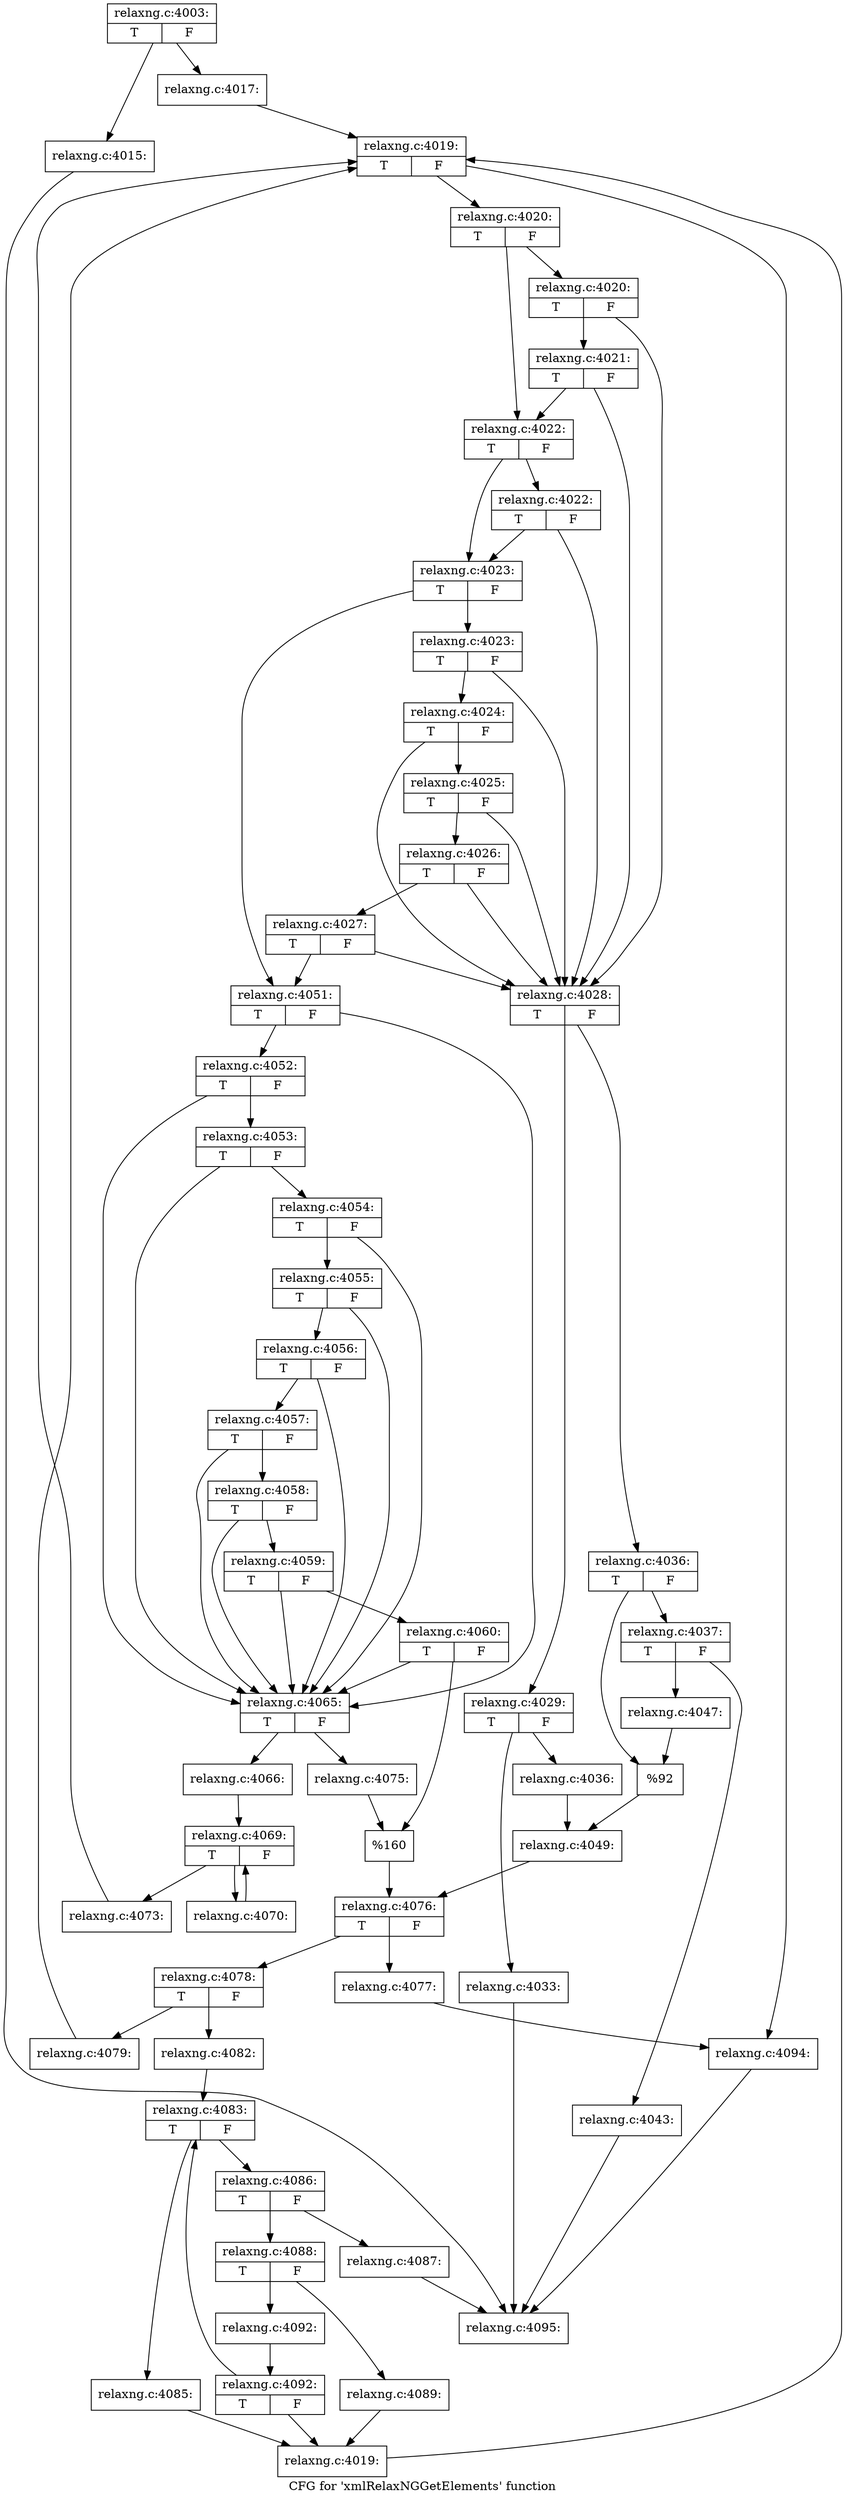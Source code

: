 digraph "CFG for 'xmlRelaxNGGetElements' function" {
	label="CFG for 'xmlRelaxNGGetElements' function";

	Node0x555e9c5666f0 [shape=record,label="{relaxng.c:4003:|{<s0>T|<s1>F}}"];
	Node0x555e9c5666f0 -> Node0x555e9c5747a0;
	Node0x555e9c5666f0 -> Node0x555e9c5747f0;
	Node0x555e9c5747a0 [shape=record,label="{relaxng.c:4015:}"];
	Node0x555e9c5747a0 -> Node0x555e9c566740;
	Node0x555e9c5747f0 [shape=record,label="{relaxng.c:4017:}"];
	Node0x555e9c5747f0 -> Node0x555e9c574ef0;
	Node0x555e9c574ef0 [shape=record,label="{relaxng.c:4019:|{<s0>T|<s1>F}}"];
	Node0x555e9c574ef0 -> Node0x555e9c5752f0;
	Node0x555e9c574ef0 -> Node0x555e9c575110;
	Node0x555e9c5752f0 [shape=record,label="{relaxng.c:4020:|{<s0>T|<s1>F}}"];
	Node0x555e9c5752f0 -> Node0x555e9c575690;
	Node0x555e9c5752f0 -> Node0x555e9c575610;
	Node0x555e9c575690 [shape=record,label="{relaxng.c:4020:|{<s0>T|<s1>F}}"];
	Node0x555e9c575690 -> Node0x555e9c5754a0;
	Node0x555e9c575690 -> Node0x555e9c575890;
	Node0x555e9c575890 [shape=record,label="{relaxng.c:4021:|{<s0>T|<s1>F}}"];
	Node0x555e9c575890 -> Node0x555e9c5754a0;
	Node0x555e9c575890 -> Node0x555e9c575610;
	Node0x555e9c575610 [shape=record,label="{relaxng.c:4022:|{<s0>T|<s1>F}}"];
	Node0x555e9c575610 -> Node0x555e9c575e30;
	Node0x555e9c575610 -> Node0x555e9c575590;
	Node0x555e9c575e30 [shape=record,label="{relaxng.c:4022:|{<s0>T|<s1>F}}"];
	Node0x555e9c575e30 -> Node0x555e9c5754a0;
	Node0x555e9c575e30 -> Node0x555e9c575590;
	Node0x555e9c575590 [shape=record,label="{relaxng.c:4023:|{<s0>T|<s1>F}}"];
	Node0x555e9c575590 -> Node0x555e9c5763e0;
	Node0x555e9c575590 -> Node0x555e9c575540;
	Node0x555e9c5763e0 [shape=record,label="{relaxng.c:4023:|{<s0>T|<s1>F}}"];
	Node0x555e9c5763e0 -> Node0x555e9c5754a0;
	Node0x555e9c5763e0 -> Node0x555e9c5767e0;
	Node0x555e9c5767e0 [shape=record,label="{relaxng.c:4024:|{<s0>T|<s1>F}}"];
	Node0x555e9c5767e0 -> Node0x555e9c5754a0;
	Node0x555e9c5767e0 -> Node0x555e9c576760;
	Node0x555e9c576760 [shape=record,label="{relaxng.c:4025:|{<s0>T|<s1>F}}"];
	Node0x555e9c576760 -> Node0x555e9c5754a0;
	Node0x555e9c576760 -> Node0x555e9c5766e0;
	Node0x555e9c5766e0 [shape=record,label="{relaxng.c:4026:|{<s0>T|<s1>F}}"];
	Node0x555e9c5766e0 -> Node0x555e9c5754a0;
	Node0x555e9c5766e0 -> Node0x555e9c576660;
	Node0x555e9c576660 [shape=record,label="{relaxng.c:4027:|{<s0>T|<s1>F}}"];
	Node0x555e9c576660 -> Node0x555e9c5754a0;
	Node0x555e9c576660 -> Node0x555e9c575540;
	Node0x555e9c5754a0 [shape=record,label="{relaxng.c:4028:|{<s0>T|<s1>F}}"];
	Node0x555e9c5754a0 -> Node0x555e9c577960;
	Node0x555e9c5754a0 -> Node0x555e9c577a00;
	Node0x555e9c577960 [shape=record,label="{relaxng.c:4029:|{<s0>T|<s1>F}}"];
	Node0x555e9c577960 -> Node0x555e9c578380;
	Node0x555e9c577960 -> Node0x555e9c5783d0;
	Node0x555e9c578380 [shape=record,label="{relaxng.c:4033:}"];
	Node0x555e9c578380 -> Node0x555e9c566740;
	Node0x555e9c5783d0 [shape=record,label="{relaxng.c:4036:}"];
	Node0x555e9c5783d0 -> Node0x555e9c5779b0;
	Node0x555e9c577a00 [shape=record,label="{relaxng.c:4036:|{<s0>T|<s1>F}}"];
	Node0x555e9c577a00 -> Node0x555e9c578cf0;
	Node0x555e9c577a00 -> Node0x555e9c578d40;
	Node0x555e9c578cf0 [shape=record,label="{relaxng.c:4037:|{<s0>T|<s1>F}}"];
	Node0x555e9c578cf0 -> Node0x555e9c579c00;
	Node0x555e9c578cf0 -> Node0x555e9c579c50;
	Node0x555e9c579c00 [shape=record,label="{relaxng.c:4043:}"];
	Node0x555e9c579c00 -> Node0x555e9c566740;
	Node0x555e9c579c50 [shape=record,label="{relaxng.c:4047:}"];
	Node0x555e9c579c50 -> Node0x555e9c578d40;
	Node0x555e9c578d40 [shape=record,label="{%92}"];
	Node0x555e9c578d40 -> Node0x555e9c5779b0;
	Node0x555e9c5779b0 [shape=record,label="{relaxng.c:4049:}"];
	Node0x555e9c5779b0 -> Node0x555e9c5754f0;
	Node0x555e9c575540 [shape=record,label="{relaxng.c:4051:|{<s0>T|<s1>F}}"];
	Node0x555e9c575540 -> Node0x555e9c57b040;
	Node0x555e9c575540 -> Node0x555e9c57b4e0;
	Node0x555e9c57b4e0 [shape=record,label="{relaxng.c:4052:|{<s0>T|<s1>F}}"];
	Node0x555e9c57b4e0 -> Node0x555e9c57b040;
	Node0x555e9c57b4e0 -> Node0x555e9c57b460;
	Node0x555e9c57b460 [shape=record,label="{relaxng.c:4053:|{<s0>T|<s1>F}}"];
	Node0x555e9c57b460 -> Node0x555e9c57b040;
	Node0x555e9c57b460 -> Node0x555e9c57b3e0;
	Node0x555e9c57b3e0 [shape=record,label="{relaxng.c:4054:|{<s0>T|<s1>F}}"];
	Node0x555e9c57b3e0 -> Node0x555e9c57b040;
	Node0x555e9c57b3e0 -> Node0x555e9c57b360;
	Node0x555e9c57b360 [shape=record,label="{relaxng.c:4055:|{<s0>T|<s1>F}}"];
	Node0x555e9c57b360 -> Node0x555e9c57b040;
	Node0x555e9c57b360 -> Node0x555e9c57b2e0;
	Node0x555e9c57b2e0 [shape=record,label="{relaxng.c:4056:|{<s0>T|<s1>F}}"];
	Node0x555e9c57b2e0 -> Node0x555e9c57b040;
	Node0x555e9c57b2e0 -> Node0x555e9c57b260;
	Node0x555e9c57b260 [shape=record,label="{relaxng.c:4057:|{<s0>T|<s1>F}}"];
	Node0x555e9c57b260 -> Node0x555e9c57b040;
	Node0x555e9c57b260 -> Node0x555e9c57b1e0;
	Node0x555e9c57b1e0 [shape=record,label="{relaxng.c:4058:|{<s0>T|<s1>F}}"];
	Node0x555e9c57b1e0 -> Node0x555e9c57b040;
	Node0x555e9c57b1e0 -> Node0x555e9c57b160;
	Node0x555e9c57b160 [shape=record,label="{relaxng.c:4059:|{<s0>T|<s1>F}}"];
	Node0x555e9c57b160 -> Node0x555e9c57b040;
	Node0x555e9c57b160 -> Node0x555e9c57b0e0;
	Node0x555e9c57b0e0 [shape=record,label="{relaxng.c:4060:|{<s0>T|<s1>F}}"];
	Node0x555e9c57b0e0 -> Node0x555e9c57b040;
	Node0x555e9c57b0e0 -> Node0x555e9c57b090;
	Node0x555e9c57b040 [shape=record,label="{relaxng.c:4065:|{<s0>T|<s1>F}}"];
	Node0x555e9c57b040 -> Node0x555e9c57d6b0;
	Node0x555e9c57b040 -> Node0x555e9c57d700;
	Node0x555e9c57d6b0 [shape=record,label="{relaxng.c:4066:}"];
	Node0x555e9c57d6b0 -> Node0x555e9c57e040;
	Node0x555e9c57e040 [shape=record,label="{relaxng.c:4069:|{<s0>T|<s1>F}}"];
	Node0x555e9c57e040 -> Node0x555e9c57e440;
	Node0x555e9c57e040 -> Node0x555e9c57e260;
	Node0x555e9c57e440 [shape=record,label="{relaxng.c:4070:}"];
	Node0x555e9c57e440 -> Node0x555e9c57e040;
	Node0x555e9c57e260 [shape=record,label="{relaxng.c:4073:}"];
	Node0x555e9c57e260 -> Node0x555e9c574ef0;
	Node0x555e9c57d700 [shape=record,label="{relaxng.c:4075:}"];
	Node0x555e9c57d700 -> Node0x555e9c57b090;
	Node0x555e9c57b090 [shape=record,label="{%160}"];
	Node0x555e9c57b090 -> Node0x555e9c5754f0;
	Node0x555e9c5754f0 [shape=record,label="{relaxng.c:4076:|{<s0>T|<s1>F}}"];
	Node0x555e9c5754f0 -> Node0x555e9c57ede0;
	Node0x555e9c5754f0 -> Node0x555e9c57ee30;
	Node0x555e9c57ede0 [shape=record,label="{relaxng.c:4077:}"];
	Node0x555e9c57ede0 -> Node0x555e9c575110;
	Node0x555e9c57ee30 [shape=record,label="{relaxng.c:4078:|{<s0>T|<s1>F}}"];
	Node0x555e9c57ee30 -> Node0x555e9c57f240;
	Node0x555e9c57ee30 -> Node0x555e9c57f290;
	Node0x555e9c57f240 [shape=record,label="{relaxng.c:4079:}"];
	Node0x555e9c57f240 -> Node0x555e9c574ef0;
	Node0x555e9c57f290 [shape=record,label="{relaxng.c:4082:}"];
	Node0x555e9c57f290 -> Node0x555e9c57fb10;
	Node0x555e9c57fb10 [shape=record,label="{relaxng.c:4083:|{<s0>T|<s1>F}}"];
	Node0x555e9c57fb10 -> Node0x555e9c580060;
	Node0x555e9c57fb10 -> Node0x555e9c5800b0;
	Node0x555e9c580060 [shape=record,label="{relaxng.c:4085:}"];
	Node0x555e9c580060 -> Node0x555e9c57fa70;
	Node0x555e9c5800b0 [shape=record,label="{relaxng.c:4086:|{<s0>T|<s1>F}}"];
	Node0x555e9c5800b0 -> Node0x555e9c5803e0;
	Node0x555e9c5800b0 -> Node0x555e9c580430;
	Node0x555e9c5803e0 [shape=record,label="{relaxng.c:4087:}"];
	Node0x555e9c5803e0 -> Node0x555e9c566740;
	Node0x555e9c580430 [shape=record,label="{relaxng.c:4088:|{<s0>T|<s1>F}}"];
	Node0x555e9c580430 -> Node0x555e9c580980;
	Node0x555e9c580430 -> Node0x555e9c5809d0;
	Node0x555e9c580980 [shape=record,label="{relaxng.c:4089:}"];
	Node0x555e9c580980 -> Node0x555e9c57fa70;
	Node0x555e9c5809d0 [shape=record,label="{relaxng.c:4092:}"];
	Node0x555e9c5809d0 -> Node0x555e9c57fac0;
	Node0x555e9c57fac0 [shape=record,label="{relaxng.c:4092:|{<s0>T|<s1>F}}"];
	Node0x555e9c57fac0 -> Node0x555e9c57fb10;
	Node0x555e9c57fac0 -> Node0x555e9c57fa70;
	Node0x555e9c57fa70 [shape=record,label="{relaxng.c:4019:}"];
	Node0x555e9c57fa70 -> Node0x555e9c574ef0;
	Node0x555e9c575110 [shape=record,label="{relaxng.c:4094:}"];
	Node0x555e9c575110 -> Node0x555e9c566740;
	Node0x555e9c566740 [shape=record,label="{relaxng.c:4095:}"];
}
